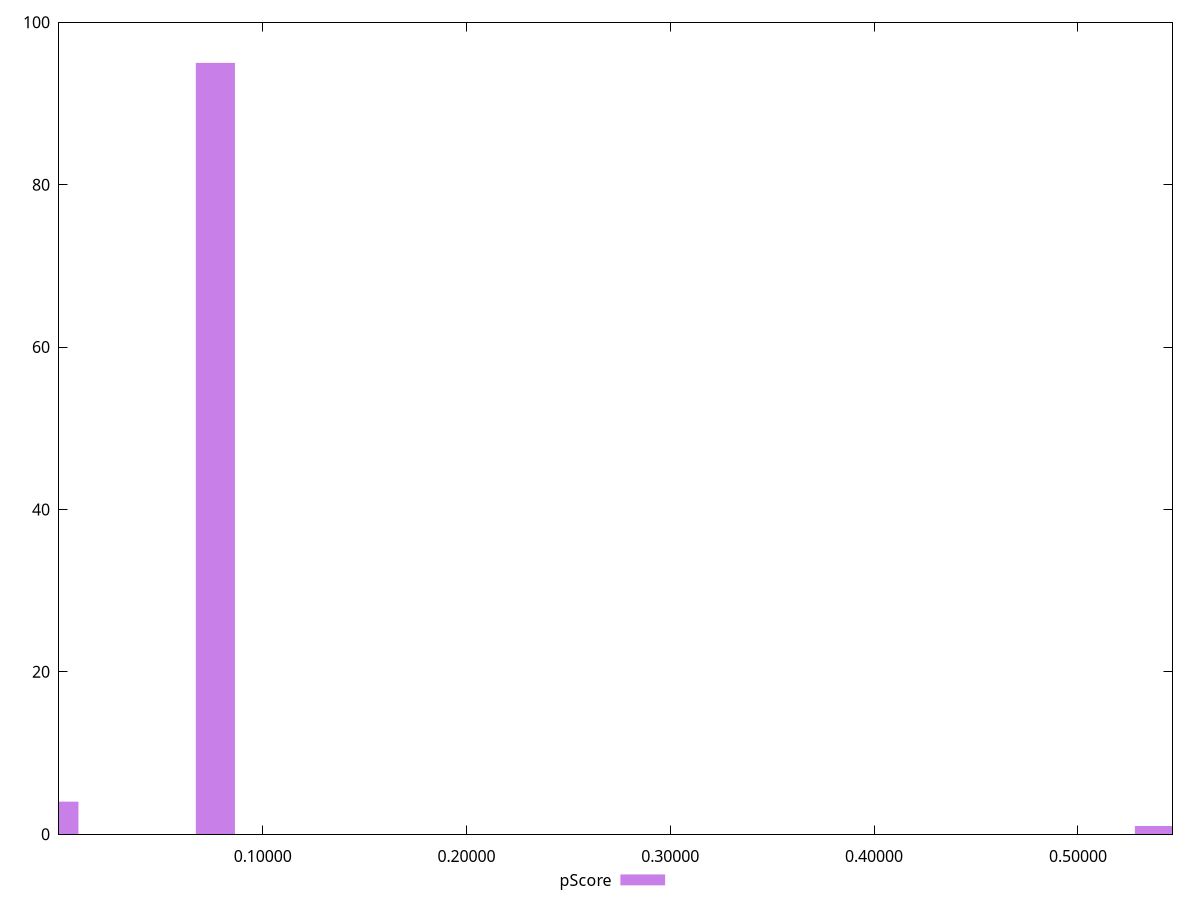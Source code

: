 reset

$pScore <<EOF
0.5375360037401715 1
0.07679085767716735 95
0 4
EOF

set key outside below
set boxwidth 0.01919771441929184
set xrange [0.00006417586681428666:0.5464069046480322]
set yrange [0:100]
set trange [0:100]
set style fill transparent solid 0.5 noborder
set terminal svg size 640, 490 enhanced background rgb 'white'
set output "report_00017_2021-02-10T15-08-03.406Z/cumulative-layout-shift/samples/pages+cached+noadtech+nomedia+nocss/pScore/histogram.svg"

plot $pScore title "pScore" with boxes

reset
